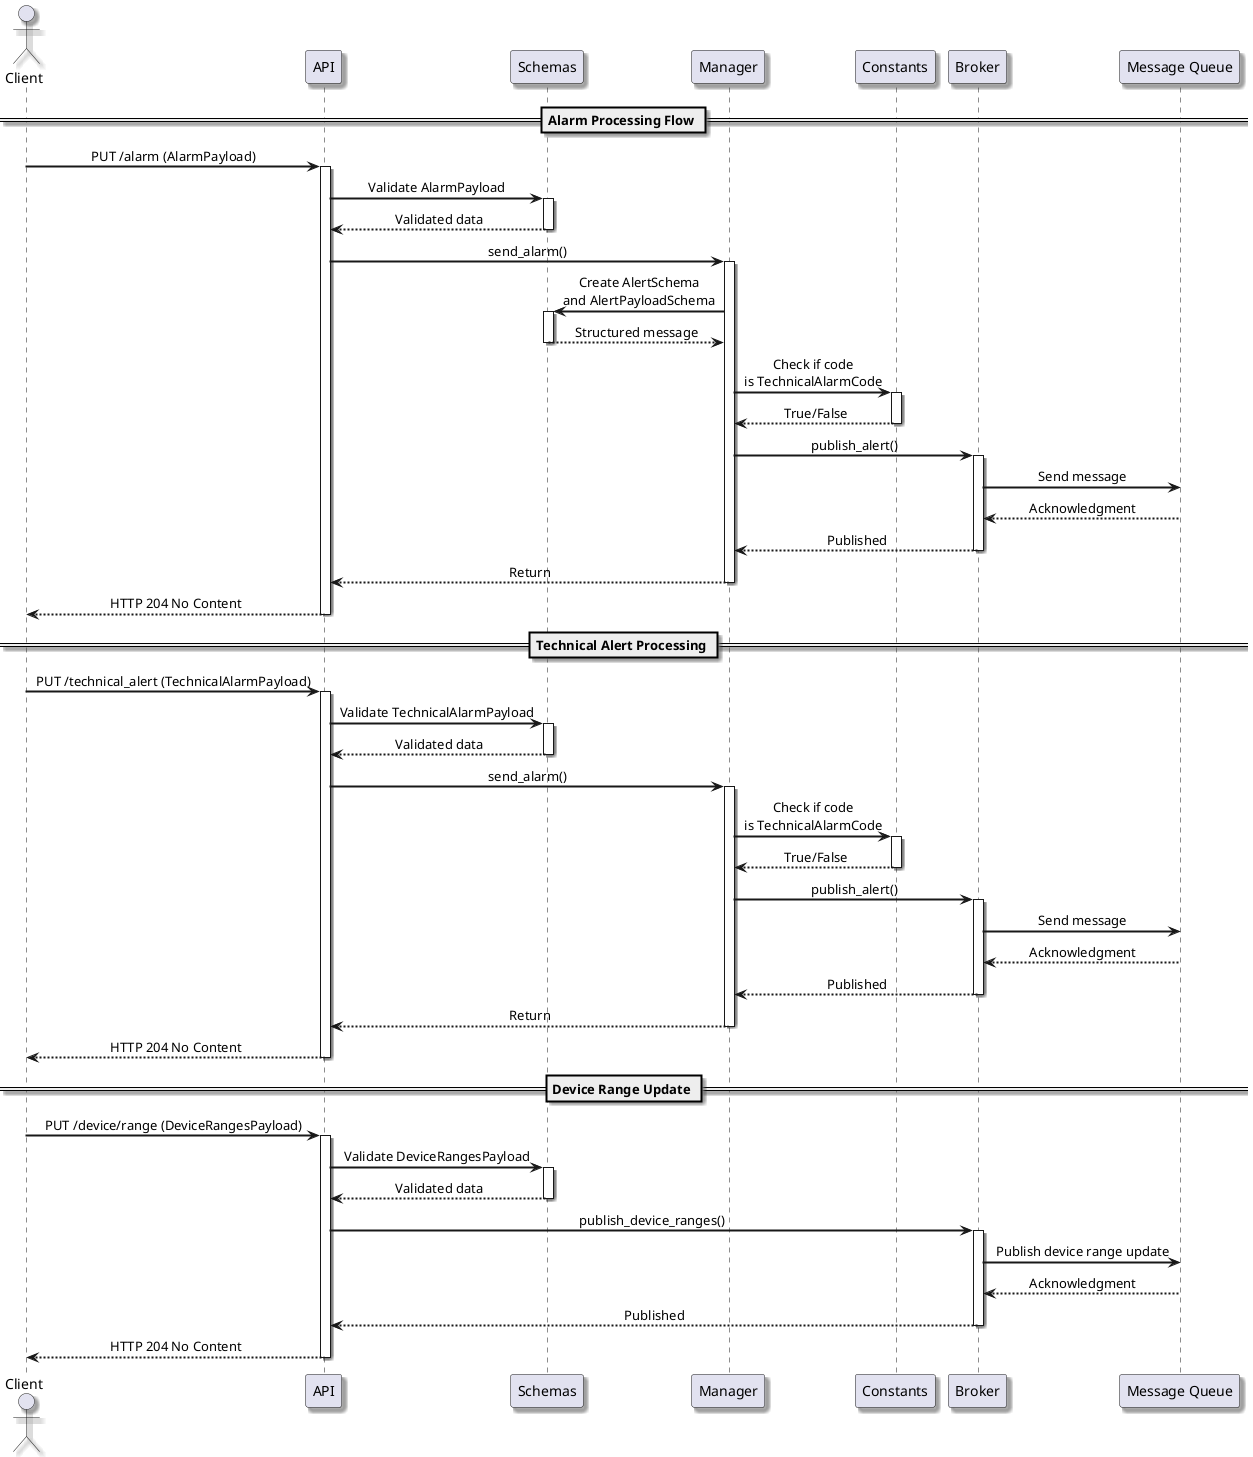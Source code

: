 @startuml

skinparam componentStyle uml2
skinparam defaultFontName Arial
skinparam defaultTextAlignment center
skinparam shadowing true
skinparam arrowThickness 2
skinparam componentBorderColor Black
skinparam queueBackgroundColor LightGray

actor Client as C
participant "API" as API
participant "Schemas" as S
participant "Manager" as M
participant "Constants" as Constants
participant "Broker" as B
participant "Message Queue" as MQ

== Alarm Processing Flow ==

C -> API: PUT /alarm (AlarmPayload)
activate API

API -> S: Validate AlarmPayload
activate S
S --> API: Validated data
deactivate S

API -> M: send_alarm()
activate M

M -> S: Create AlertSchema\nand AlertPayloadSchema
activate S
S --> M: Structured message
deactivate S

M -> Constants: Check if code\nis TechnicalAlarmCode
activate Constants
Constants --> M: True/False
deactivate Constants

M -> B: publish_alert()
activate B
B -> MQ: Send message
MQ --> B: Acknowledgment
B --> M: Published

deactivate B
M --> API: Return

deactivate M
API --> C: HTTP 204 No Content

deactivate API

== Technical Alert Processing ==

C -> API: PUT /technical_alert (TechnicalAlarmPayload)
activate API

API -> S: Validate TechnicalAlarmPayload
activate S
S --> API: Validated data
deactivate S

API -> M: send_alarm()
activate M

M -> Constants: Check if code\nis TechnicalAlarmCode
activate Constants
Constants --> M: True/False
deactivate Constants

M -> B: publish_alert()
activate B
B -> MQ: Send message
MQ --> B: Acknowledgment
B --> M: Published

deactivate B
M --> API: Return

deactivate M
API --> C: HTTP 204 No Content

deactivate API

== Device Range Update ==

C -> API: PUT /device/range (DeviceRangesPayload)
activate API

API -> S: Validate DeviceRangesPayload
activate S
S --> API: Validated data
deactivate S

API -> B: publish_device_ranges()
activate B
B -> MQ: Publish device range update
MQ --> B: Acknowledgment
B --> API: Published

deactivate B
API --> C: HTTP 204 No Content

deactivate API

@enduml
